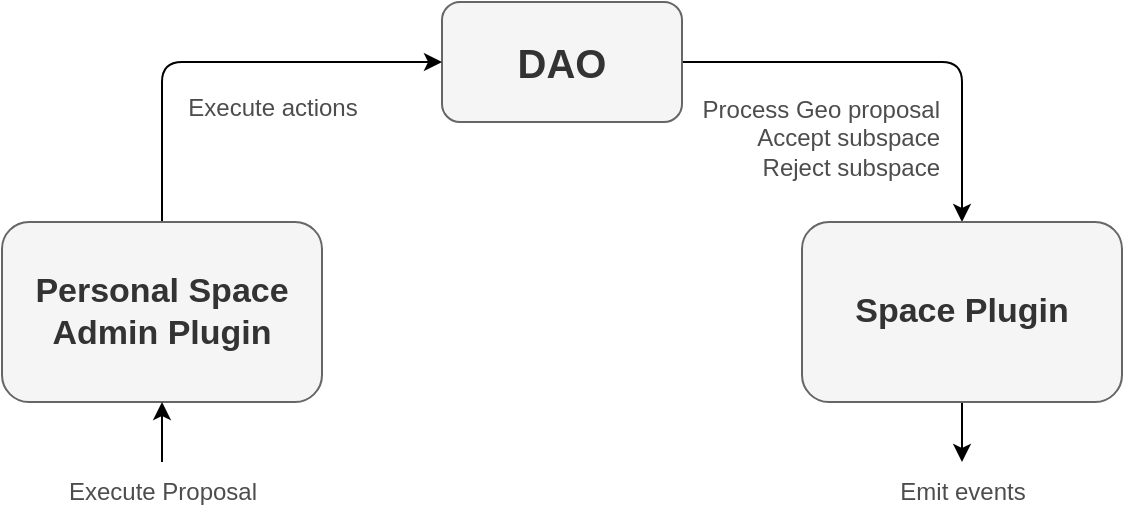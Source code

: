 <mxfile version="22.1.21" type="device" pages="5">
  <diagram name="Personal" id="thjhlSlWM23S0B1YojXH">
    <mxGraphModel dx="1114" dy="999" grid="0" gridSize="10" guides="1" tooltips="1" connect="1" arrows="1" fold="1" page="0" pageScale="1" pageWidth="827" pageHeight="1169" background="#ffffff" math="0" shadow="0">
      <root>
        <mxCell id="0" />
        <mxCell id="1" parent="0" />
        <mxCell id="MHhkbTZeyrps03cqDN9v-5" style="edgeStyle=orthogonalEdgeStyle;rounded=1;orthogonalLoop=1;jettySize=auto;html=1;exitX=1;exitY=0.5;exitDx=0;exitDy=0;entryX=0.5;entryY=0;entryDx=0;entryDy=0;" parent="1" source="MHhkbTZeyrps03cqDN9v-1" target="MHhkbTZeyrps03cqDN9v-3" edge="1">
          <mxGeometry relative="1" as="geometry" />
        </mxCell>
        <mxCell id="MHhkbTZeyrps03cqDN9v-1" value="&lt;font style=&quot;font-size: 20px;&quot;&gt;&lt;b&gt;DAO&lt;/b&gt;&lt;/font&gt;" style="rounded=1;whiteSpace=wrap;html=1;fillColor=#f5f5f5;fontColor=#333333;strokeColor=#666666;" parent="1" vertex="1">
          <mxGeometry x="420" y="110" width="120" height="60" as="geometry" />
        </mxCell>
        <mxCell id="MHhkbTZeyrps03cqDN9v-4" style="edgeStyle=orthogonalEdgeStyle;rounded=1;orthogonalLoop=1;jettySize=auto;html=1;exitX=0.5;exitY=0;exitDx=0;exitDy=0;entryX=0;entryY=0.5;entryDx=0;entryDy=0;" parent="1" source="MHhkbTZeyrps03cqDN9v-2" target="MHhkbTZeyrps03cqDN9v-1" edge="1">
          <mxGeometry relative="1" as="geometry" />
        </mxCell>
        <mxCell id="MHhkbTZeyrps03cqDN9v-2" value="&lt;font size=&quot;1&quot; style=&quot;&quot;&gt;&lt;b style=&quot;font-size: 17px;&quot;&gt;Personal Space&lt;br&gt;Admin Plugin&lt;br&gt;&lt;/b&gt;&lt;/font&gt;" style="rounded=1;whiteSpace=wrap;html=1;fillColor=#f5f5f5;fontColor=#333333;strokeColor=#666666;" parent="1" vertex="1">
          <mxGeometry x="200" y="220" width="160" height="90" as="geometry" />
        </mxCell>
        <mxCell id="MHhkbTZeyrps03cqDN9v-12" style="edgeStyle=orthogonalEdgeStyle;rounded=1;orthogonalLoop=1;jettySize=auto;html=1;exitX=0.5;exitY=1;exitDx=0;exitDy=0;" parent="1" source="MHhkbTZeyrps03cqDN9v-3" target="MHhkbTZeyrps03cqDN9v-11" edge="1">
          <mxGeometry relative="1" as="geometry" />
        </mxCell>
        <mxCell id="MHhkbTZeyrps03cqDN9v-3" value="&lt;font size=&quot;1&quot; style=&quot;&quot;&gt;&lt;b style=&quot;font-size: 17px;&quot;&gt;Space Plugin&lt;br&gt;&lt;/b&gt;&lt;/font&gt;" style="rounded=1;whiteSpace=wrap;html=1;fillColor=#f5f5f5;fontColor=#333333;strokeColor=#666666;" parent="1" vertex="1">
          <mxGeometry x="600" y="220" width="160" height="90" as="geometry" />
        </mxCell>
        <mxCell id="MHhkbTZeyrps03cqDN9v-8" style="edgeStyle=orthogonalEdgeStyle;rounded=1;orthogonalLoop=1;jettySize=auto;html=1;entryX=0.5;entryY=1;entryDx=0;entryDy=0;" parent="1" source="MHhkbTZeyrps03cqDN9v-7" target="MHhkbTZeyrps03cqDN9v-2" edge="1">
          <mxGeometry relative="1" as="geometry" />
        </mxCell>
        <mxCell id="MHhkbTZeyrps03cqDN9v-7" value="Execute Proposal" style="text;html=1;align=center;verticalAlign=middle;resizable=0;points=[];autosize=1;strokeColor=none;fillColor=none;fontColor=#4d4d4d;" parent="1" vertex="1">
          <mxGeometry x="220" y="340" width="120" height="30" as="geometry" />
        </mxCell>
        <mxCell id="MHhkbTZeyrps03cqDN9v-9" value="Execute actions" style="text;html=1;align=center;verticalAlign=middle;resizable=0;points=[];autosize=1;strokeColor=none;fillColor=none;fontColor=#4d4d4d;" parent="1" vertex="1">
          <mxGeometry x="280" y="148" width="110" height="30" as="geometry" />
        </mxCell>
        <mxCell id="MHhkbTZeyrps03cqDN9v-10" value="Process Geo proposal&lt;br&gt;Accept subspace&lt;br&gt;Reject subspace" style="text;html=1;align=right;verticalAlign=middle;resizable=0;points=[];autosize=1;strokeColor=none;fillColor=none;fontColor=#4d4d4d;" parent="1" vertex="1">
          <mxGeometry x="530" y="148" width="140" height="60" as="geometry" />
        </mxCell>
        <mxCell id="MHhkbTZeyrps03cqDN9v-11" value="Emit events" style="text;html=1;align=center;verticalAlign=middle;resizable=0;points=[];autosize=1;strokeColor=none;fillColor=none;fontColor=#4d4d4d;" parent="1" vertex="1">
          <mxGeometry x="635" y="340" width="90" height="30" as="geometry" />
        </mxCell>
      </root>
    </mxGraphModel>
  </diagram>
  <diagram name="Standard 1" id="P21WclOAyHeW8eECvL_4">
    <mxGraphModel dx="1114" dy="999" grid="1" gridSize="10" guides="1" tooltips="1" connect="1" arrows="1" fold="1" page="0" pageScale="1" pageWidth="827" pageHeight="1169" background="#ffffff" math="0" shadow="0">
      <root>
        <mxCell id="fk4yS3i8JoBskWFqwhua-0" />
        <mxCell id="fk4yS3i8JoBskWFqwhua-1" parent="fk4yS3i8JoBskWFqwhua-0" />
        <mxCell id="fk4yS3i8JoBskWFqwhua-2" style="edgeStyle=orthogonalEdgeStyle;rounded=1;orthogonalLoop=1;jettySize=auto;html=1;exitX=1;exitY=0.5;exitDx=0;exitDy=0;entryX=0.5;entryY=0;entryDx=0;entryDy=0;" parent="fk4yS3i8JoBskWFqwhua-1" source="fk4yS3i8JoBskWFqwhua-3" target="fk4yS3i8JoBskWFqwhua-7" edge="1">
          <mxGeometry relative="1" as="geometry" />
        </mxCell>
        <mxCell id="fk4yS3i8JoBskWFqwhua-3" value="&lt;font style=&quot;font-size: 20px;&quot;&gt;&lt;b&gt;DAO&lt;/b&gt;&lt;/font&gt;" style="rounded=1;whiteSpace=wrap;html=1;fillColor=#f5f5f5;fontColor=#333333;strokeColor=#666666;" parent="fk4yS3i8JoBskWFqwhua-1" vertex="1">
          <mxGeometry x="420" y="110" width="120" height="60" as="geometry" />
        </mxCell>
        <mxCell id="fk4yS3i8JoBskWFqwhua-4" style="edgeStyle=orthogonalEdgeStyle;rounded=1;orthogonalLoop=1;jettySize=auto;html=1;exitX=0.5;exitY=0;exitDx=0;exitDy=0;entryX=0;entryY=0.5;entryDx=0;entryDy=0;" parent="fk4yS3i8JoBskWFqwhua-1" source="fk4yS3i8JoBskWFqwhua-5" target="fk4yS3i8JoBskWFqwhua-3" edge="1">
          <mxGeometry relative="1" as="geometry" />
        </mxCell>
        <mxCell id="fk4yS3i8JoBskWFqwhua-5" value="&lt;font size=&quot;1&quot; style=&quot;&quot;&gt;&lt;b style=&quot;font-size: 17px;&quot;&gt;Main Voting&lt;br&gt;Plugin&lt;br&gt;&lt;/b&gt;&lt;/font&gt;" style="rounded=1;whiteSpace=wrap;html=1;fillColor=#f5f5f5;fontColor=#333333;strokeColor=#666666;" parent="fk4yS3i8JoBskWFqwhua-1" vertex="1">
          <mxGeometry x="200" y="220" width="160" height="90" as="geometry" />
        </mxCell>
        <mxCell id="fk4yS3i8JoBskWFqwhua-6" style="edgeStyle=orthogonalEdgeStyle;rounded=1;orthogonalLoop=1;jettySize=auto;html=1;exitX=0.5;exitY=1;exitDx=0;exitDy=0;" parent="fk4yS3i8JoBskWFqwhua-1" source="fk4yS3i8JoBskWFqwhua-7" target="fk4yS3i8JoBskWFqwhua-12" edge="1">
          <mxGeometry relative="1" as="geometry" />
        </mxCell>
        <mxCell id="fk4yS3i8JoBskWFqwhua-7" value="&lt;font size=&quot;1&quot; style=&quot;&quot;&gt;&lt;b style=&quot;font-size: 17px;&quot;&gt;Space Plugin&lt;br&gt;&lt;/b&gt;&lt;/font&gt;" style="rounded=1;whiteSpace=wrap;html=1;fillColor=#f5f5f5;fontColor=#333333;strokeColor=#666666;" parent="fk4yS3i8JoBskWFqwhua-1" vertex="1">
          <mxGeometry x="600" y="220" width="160" height="90" as="geometry" />
        </mxCell>
        <mxCell id="fk4yS3i8JoBskWFqwhua-8" style="edgeStyle=orthogonalEdgeStyle;rounded=1;orthogonalLoop=1;jettySize=auto;html=1;entryX=0.5;entryY=1;entryDx=0;entryDy=0;" parent="fk4yS3i8JoBskWFqwhua-1" source="fk4yS3i8JoBskWFqwhua-9" target="fk4yS3i8JoBskWFqwhua-5" edge="1">
          <mxGeometry relative="1" as="geometry" />
        </mxCell>
        <mxCell id="fk4yS3i8JoBskWFqwhua-9" value="Create Proposal&lt;br&gt;Vote&lt;br&gt;Execute" style="text;html=1;align=center;verticalAlign=middle;resizable=0;points=[];autosize=1;strokeColor=none;fillColor=none;fontColor=#4d4d4d;" parent="fk4yS3i8JoBskWFqwhua-1" vertex="1">
          <mxGeometry x="225" y="330" width="110" height="60" as="geometry" />
        </mxCell>
        <mxCell id="fk4yS3i8JoBskWFqwhua-10" value="Execute actions" style="text;html=1;align=center;verticalAlign=middle;resizable=0;points=[];autosize=1;strokeColor=none;fillColor=none;fontColor=#4d4d4d;" parent="fk4yS3i8JoBskWFqwhua-1" vertex="1">
          <mxGeometry x="280" y="148" width="110" height="30" as="geometry" />
        </mxCell>
        <mxCell id="fk4yS3i8JoBskWFqwhua-11" value="Process Geo proposal&lt;br&gt;Accept subspace&lt;br&gt;Reject subspace" style="text;html=1;align=right;verticalAlign=middle;resizable=0;points=[];autosize=1;strokeColor=none;fillColor=none;fontColor=#4d4d4d;" parent="fk4yS3i8JoBskWFqwhua-1" vertex="1">
          <mxGeometry x="530" y="148" width="140" height="60" as="geometry" />
        </mxCell>
        <mxCell id="fk4yS3i8JoBskWFqwhua-12" value="Emit events" style="text;html=1;align=center;verticalAlign=middle;resizable=0;points=[];autosize=1;strokeColor=none;fillColor=none;fontColor=#4d4d4d;" parent="fk4yS3i8JoBskWFqwhua-1" vertex="1">
          <mxGeometry x="635" y="340" width="90" height="30" as="geometry" />
        </mxCell>
      </root>
    </mxGraphModel>
  </diagram>
  <diagram name="Standard 2" id="2KavUEOFCE8v603sgOtr">
    <mxGraphModel dx="1114" dy="999" grid="1" gridSize="10" guides="1" tooltips="1" connect="1" arrows="1" fold="1" page="0" pageScale="1" pageWidth="827" pageHeight="1169" background="#ffffff" math="0" shadow="0">
      <root>
        <mxCell id="oz1SJ37BpjEo74_3cBsG-0" />
        <mxCell id="oz1SJ37BpjEo74_3cBsG-1" parent="oz1SJ37BpjEo74_3cBsG-0" />
        <mxCell id="oz1SJ37BpjEo74_3cBsG-2" style="edgeStyle=orthogonalEdgeStyle;rounded=1;orthogonalLoop=1;jettySize=auto;html=1;exitX=1;exitY=0.5;exitDx=0;exitDy=0;entryX=1;entryY=0.5;entryDx=0;entryDy=0;" parent="oz1SJ37BpjEo74_3cBsG-1" source="oz1SJ37BpjEo74_3cBsG-3" target="oz1SJ37BpjEo74_3cBsG-5" edge="1">
          <mxGeometry relative="1" as="geometry">
            <mxPoint x="680" y="220" as="targetPoint" />
          </mxGeometry>
        </mxCell>
        <mxCell id="oz1SJ37BpjEo74_3cBsG-3" value="&lt;font style=&quot;font-size: 20px;&quot;&gt;&lt;b&gt;DAO&lt;/b&gt;&lt;/font&gt;" style="rounded=1;whiteSpace=wrap;html=1;fillColor=#f5f5f5;fontColor=#333333;strokeColor=#666666;" parent="oz1SJ37BpjEo74_3cBsG-1" vertex="1">
          <mxGeometry x="420" y="110" width="120" height="60" as="geometry" />
        </mxCell>
        <mxCell id="oz1SJ37BpjEo74_3cBsG-4" style="edgeStyle=orthogonalEdgeStyle;rounded=1;orthogonalLoop=1;jettySize=auto;html=1;exitX=0.5;exitY=0;exitDx=0;exitDy=0;entryX=0;entryY=0.5;entryDx=0;entryDy=0;" parent="oz1SJ37BpjEo74_3cBsG-1" source="oz1SJ37BpjEo74_3cBsG-5" target="oz1SJ37BpjEo74_3cBsG-3" edge="1">
          <mxGeometry relative="1" as="geometry" />
        </mxCell>
        <mxCell id="oz1SJ37BpjEo74_3cBsG-5" value="&lt;font size=&quot;1&quot; style=&quot;&quot;&gt;&lt;b style=&quot;font-size: 17px;&quot;&gt;Main Voting&lt;br&gt;Plugin&lt;br&gt;&lt;/b&gt;&lt;/font&gt;" style="rounded=1;whiteSpace=wrap;html=1;fillColor=#f5f5f5;fontColor=#333333;strokeColor=#666666;" parent="oz1SJ37BpjEo74_3cBsG-1" vertex="1">
          <mxGeometry x="200" y="220" width="160" height="90" as="geometry" />
        </mxCell>
        <mxCell id="oz1SJ37BpjEo74_3cBsG-8" style="edgeStyle=orthogonalEdgeStyle;rounded=1;orthogonalLoop=1;jettySize=auto;html=1;entryX=0.5;entryY=1;entryDx=0;entryDy=0;" parent="oz1SJ37BpjEo74_3cBsG-1" source="oz1SJ37BpjEo74_3cBsG-9" target="oz1SJ37BpjEo74_3cBsG-5" edge="1">
          <mxGeometry relative="1" as="geometry" />
        </mxCell>
        <mxCell id="oz1SJ37BpjEo74_3cBsG-9" value="Create Proposal&lt;br&gt;Vote&lt;br&gt;Execute" style="text;html=1;align=center;verticalAlign=middle;resizable=0;points=[];autosize=1;strokeColor=none;fillColor=none;fontColor=#4d4d4d;" parent="oz1SJ37BpjEo74_3cBsG-1" vertex="1">
          <mxGeometry x="225" y="330" width="110" height="60" as="geometry" />
        </mxCell>
        <mxCell id="oz1SJ37BpjEo74_3cBsG-10" value="Execute actions" style="text;html=1;align=center;verticalAlign=middle;resizable=0;points=[];autosize=1;strokeColor=none;fillColor=none;fontColor=#4d4d4d;" parent="oz1SJ37BpjEo74_3cBsG-1" vertex="1">
          <mxGeometry x="280" y="148" width="110" height="30" as="geometry" />
        </mxCell>
        <mxCell id="oz1SJ37BpjEo74_3cBsG-11" value="Update voting settings&lt;br&gt;Add addresses&lt;br&gt;Remove addresses" style="text;html=1;align=right;verticalAlign=middle;resizable=0;points=[];autosize=1;strokeColor=none;fillColor=none;fontColor=#4d4d4d;" parent="oz1SJ37BpjEo74_3cBsG-1" vertex="1">
          <mxGeometry x="408" y="204" width="140" height="60" as="geometry" />
        </mxCell>
      </root>
    </mxGraphModel>
  </diagram>
  <diagram name="Standard 3" id="lQ_mpQRcnGBU1RxNKVpr">
    <mxGraphModel dx="1114" dy="999" grid="1" gridSize="10" guides="1" tooltips="1" connect="1" arrows="1" fold="1" page="0" pageScale="1" pageWidth="827" pageHeight="1169" background="#ffffff" math="0" shadow="0">
      <root>
        <mxCell id="YLZ5xhDpQ7pldwhZ7Gaj-0" />
        <mxCell id="YLZ5xhDpQ7pldwhZ7Gaj-1" parent="YLZ5xhDpQ7pldwhZ7Gaj-0" />
        <mxCell id="YLZ5xhDpQ7pldwhZ7Gaj-3" value="&lt;font style=&quot;font-size: 20px;&quot;&gt;&lt;b&gt;DAO&lt;/b&gt;&lt;/font&gt;" style="rounded=1;whiteSpace=wrap;html=1;fillColor=#f5f5f5;fontColor=#333333;strokeColor=#666666;" parent="YLZ5xhDpQ7pldwhZ7Gaj-1" vertex="1">
          <mxGeometry x="420" y="110" width="120" height="60" as="geometry" />
        </mxCell>
        <mxCell id="YLZ5xhDpQ7pldwhZ7Gaj-4" style="edgeStyle=orthogonalEdgeStyle;rounded=1;orthogonalLoop=1;jettySize=auto;html=1;exitX=0.5;exitY=0;exitDx=0;exitDy=0;entryX=0;entryY=0.5;entryDx=0;entryDy=0;" parent="YLZ5xhDpQ7pldwhZ7Gaj-1" source="YLZ5xhDpQ7pldwhZ7Gaj-5" target="YLZ5xhDpQ7pldwhZ7Gaj-3" edge="1">
          <mxGeometry relative="1" as="geometry" />
        </mxCell>
        <mxCell id="eN2QFOQ7j5IP7RqDKuwH-0" style="edgeStyle=orthogonalEdgeStyle;rounded=0;orthogonalLoop=1;jettySize=auto;html=1;exitX=1;exitY=0.5;exitDx=0;exitDy=0;entryX=0;entryY=0.5;entryDx=0;entryDy=0;" edge="1" parent="YLZ5xhDpQ7pldwhZ7Gaj-1" source="YLZ5xhDpQ7pldwhZ7Gaj-5" target="YLZ5xhDpQ7pldwhZ7Gaj-7">
          <mxGeometry relative="1" as="geometry" />
        </mxCell>
        <mxCell id="YLZ5xhDpQ7pldwhZ7Gaj-5" value="&lt;font size=&quot;1&quot; style=&quot;&quot;&gt;&lt;b style=&quot;font-size: 17px;&quot;&gt;Member Access Plugin&lt;br&gt;&lt;/b&gt;&lt;/font&gt;" style="rounded=1;whiteSpace=wrap;html=1;fillColor=#f5f5f5;fontColor=#333333;strokeColor=#666666;" parent="YLZ5xhDpQ7pldwhZ7Gaj-1" vertex="1">
          <mxGeometry x="200" y="220" width="160" height="90" as="geometry" />
        </mxCell>
        <mxCell id="YLZ5xhDpQ7pldwhZ7Gaj-7" value="&lt;font size=&quot;1&quot; style=&quot;&quot;&gt;&lt;b style=&quot;font-size: 17px;&quot;&gt;Main Voting &lt;br&gt;Plugin&lt;br&gt;&lt;/b&gt;&lt;/font&gt;" style="rounded=1;whiteSpace=wrap;html=1;fillColor=#f5f5f5;fontColor=#333333;strokeColor=#666666;" parent="YLZ5xhDpQ7pldwhZ7Gaj-1" vertex="1">
          <mxGeometry x="600" y="220" width="160" height="90" as="geometry" />
        </mxCell>
        <mxCell id="YLZ5xhDpQ7pldwhZ7Gaj-8" style="edgeStyle=orthogonalEdgeStyle;rounded=1;orthogonalLoop=1;jettySize=auto;html=1;entryX=0.5;entryY=1;entryDx=0;entryDy=0;" parent="YLZ5xhDpQ7pldwhZ7Gaj-1" source="YLZ5xhDpQ7pldwhZ7Gaj-9" target="YLZ5xhDpQ7pldwhZ7Gaj-5" edge="1">
          <mxGeometry relative="1" as="geometry" />
        </mxCell>
        <mxCell id="YLZ5xhDpQ7pldwhZ7Gaj-9" value="Propose add/remove member&lt;br&gt;Propose add/remove editor&lt;br&gt;Approve&lt;br&gt;Reject" style="text;html=1;align=center;verticalAlign=middle;resizable=0;points=[];autosize=1;strokeColor=none;fillColor=none;fontColor=#4d4d4d;" parent="YLZ5xhDpQ7pldwhZ7Gaj-1" vertex="1">
          <mxGeometry x="190" y="330" width="180" height="70" as="geometry" />
        </mxCell>
        <mxCell id="YLZ5xhDpQ7pldwhZ7Gaj-10" value="Execute actions&lt;br&gt;(condition)" style="text;html=1;align=center;verticalAlign=middle;resizable=0;points=[];autosize=1;strokeColor=none;fillColor=none;fontColor=#4d4d4d;" parent="YLZ5xhDpQ7pldwhZ7Gaj-1" vertex="1">
          <mxGeometry x="280" y="143" width="110" height="40" as="geometry" />
        </mxCell>
        <mxCell id="eN2QFOQ7j5IP7RqDKuwH-2" value="Is editor?&lt;br&gt;Editor count?" style="text;html=1;align=left;verticalAlign=middle;resizable=0;points=[];autosize=1;strokeColor=none;fillColor=none;fontColor=#4d4d4d;" vertex="1" parent="YLZ5xhDpQ7pldwhZ7Gaj-1">
          <mxGeometry x="380" y="220" width="90" height="40" as="geometry" />
        </mxCell>
        <mxCell id="_tGiztMdJlxGEjcx_7y3-1" value="Grant / Revoke" style="text;html=1;align=left;verticalAlign=middle;resizable=0;points=[];autosize=1;strokeColor=none;fillColor=none;fontColor=#4d4d4d;" vertex="1" parent="YLZ5xhDpQ7pldwhZ7Gaj-1">
          <mxGeometry x="570" y="160" width="100" height="30" as="geometry" />
        </mxCell>
        <mxCell id="_tGiztMdJlxGEjcx_7y3-2" style="edgeStyle=orthogonalEdgeStyle;rounded=1;orthogonalLoop=1;jettySize=auto;html=1;exitX=1;exitY=0.75;exitDx=0;exitDy=0;entryX=0.5;entryY=1;entryDx=0;entryDy=0;curved=0;" edge="1" parent="YLZ5xhDpQ7pldwhZ7Gaj-1" source="YLZ5xhDpQ7pldwhZ7Gaj-3" target="YLZ5xhDpQ7pldwhZ7Gaj-3">
          <mxGeometry relative="1" as="geometry" />
        </mxCell>
      </root>
    </mxGraphModel>
  </diagram>
  <diagram name="Upgrader" id="DUwuK4fyEMXfTOGBHHW1">
    <mxGraphModel dx="1114" dy="999" grid="1" gridSize="10" guides="1" tooltips="1" connect="1" arrows="1" fold="1" page="0" pageScale="1" pageWidth="827" pageHeight="1169" background="#ffffff" math="0" shadow="0">
      <root>
        <mxCell id="DzcD6O-H6nHGvr5_7i23-0" />
        <mxCell id="DzcD6O-H6nHGvr5_7i23-1" parent="DzcD6O-H6nHGvr5_7i23-0" />
        <mxCell id="DzcD6O-H6nHGvr5_7i23-2" style="edgeStyle=orthogonalEdgeStyle;rounded=1;orthogonalLoop=1;jettySize=auto;html=1;exitX=1;exitY=0.5;exitDx=0;exitDy=0;entryX=0.5;entryY=0;entryDx=0;entryDy=0;" parent="DzcD6O-H6nHGvr5_7i23-1" source="DzcD6O-H6nHGvr5_7i23-3" target="DzcD6O-H6nHGvr5_7i23-6" edge="1">
          <mxGeometry relative="1" as="geometry" />
        </mxCell>
        <mxCell id="DzcD6O-H6nHGvr5_7i23-3" value="&lt;font style=&quot;font-size: 20px;&quot;&gt;&lt;b&gt;DAO&lt;/b&gt;&lt;/font&gt;" style="rounded=1;whiteSpace=wrap;html=1;fillColor=#f5f5f5;fontColor=#333333;strokeColor=#666666;" parent="DzcD6O-H6nHGvr5_7i23-1" vertex="1">
          <mxGeometry x="420" y="110" width="120" height="60" as="geometry" />
        </mxCell>
        <mxCell id="DzcD6O-H6nHGvr5_7i23-4" style="edgeStyle=orthogonalEdgeStyle;rounded=1;orthogonalLoop=1;jettySize=auto;html=1;exitX=0.5;exitY=0;exitDx=0;exitDy=0;entryX=0;entryY=0.5;entryDx=0;entryDy=0;" parent="DzcD6O-H6nHGvr5_7i23-1" source="DzcD6O-H6nHGvr5_7i23-5" target="DzcD6O-H6nHGvr5_7i23-3" edge="1">
          <mxGeometry relative="1" as="geometry" />
        </mxCell>
        <mxCell id="DzcD6O-H6nHGvr5_7i23-5" value="&lt;font size=&quot;1&quot; style=&quot;&quot;&gt;&lt;b style=&quot;font-size: 17px;&quot;&gt;Plugin upgrader&lt;br&gt;address&lt;br&gt;&lt;/b&gt;&lt;/font&gt;" style="rounded=1;whiteSpace=wrap;html=1;fillColor=#f5f5f5;fontColor=#333333;strokeColor=#666666;" parent="DzcD6O-H6nHGvr5_7i23-1" vertex="1">
          <mxGeometry x="200" y="220" width="160" height="90" as="geometry" />
        </mxCell>
        <mxCell id="5NRVQVK_-3GZGDP98T0N-3" style="edgeStyle=orthogonalEdgeStyle;rounded=0;orthogonalLoop=1;jettySize=auto;html=1;exitX=0.5;exitY=1;exitDx=0;exitDy=0;dashed=1;" parent="DzcD6O-H6nHGvr5_7i23-1" source="DzcD6O-H6nHGvr5_7i23-6" target="5NRVQVK_-3GZGDP98T0N-2" edge="1">
          <mxGeometry relative="1" as="geometry" />
        </mxCell>
        <mxCell id="DzcD6O-H6nHGvr5_7i23-6" value="&lt;font size=&quot;1&quot; style=&quot;&quot;&gt;&lt;b style=&quot;font-size: 17px;&quot;&gt;Plugin Setup&lt;br&gt;Processor&lt;br&gt;&lt;/b&gt;&lt;/font&gt;" style="rounded=1;whiteSpace=wrap;html=1;fillColor=#f5f5f5;fontColor=#333333;strokeColor=#666666;" parent="DzcD6O-H6nHGvr5_7i23-1" vertex="1">
          <mxGeometry x="600" y="220" width="160" height="90" as="geometry" />
        </mxCell>
        <mxCell id="DzcD6O-H6nHGvr5_7i23-7" style="edgeStyle=orthogonalEdgeStyle;rounded=1;orthogonalLoop=1;jettySize=auto;html=1;entryX=0.5;entryY=1;entryDx=0;entryDy=0;" parent="DzcD6O-H6nHGvr5_7i23-1" source="DzcD6O-H6nHGvr5_7i23-8" target="DzcD6O-H6nHGvr5_7i23-5" edge="1">
          <mxGeometry relative="1" as="geometry" />
        </mxCell>
        <mxCell id="DzcD6O-H6nHGvr5_7i23-8" value="Grant permission to PSP&lt;br&gt;Call applyUpdate()&lt;br&gt;Revoke permission to PSP" style="text;html=1;align=center;verticalAlign=middle;resizable=0;points=[];autosize=1;strokeColor=none;fillColor=none;fontColor=#4d4d4d;" parent="DzcD6O-H6nHGvr5_7i23-1" vertex="1">
          <mxGeometry x="195" y="335" width="170" height="60" as="geometry" />
        </mxCell>
        <mxCell id="DzcD6O-H6nHGvr5_7i23-9" value="Execute actions&lt;br&gt;(condition)" style="text;html=1;align=center;verticalAlign=middle;resizable=0;points=[];autosize=1;strokeColor=none;fillColor=none;fontColor=#4d4d4d;" parent="DzcD6O-H6nHGvr5_7i23-1" vertex="1">
          <mxGeometry x="280" y="143" width="110" height="40" as="geometry" />
        </mxCell>
        <mxCell id="DzcD6O-H6nHGvr5_7i23-10" value="2) Apply update" style="text;html=1;align=right;verticalAlign=middle;resizable=0;points=[];autosize=1;strokeColor=none;fillColor=none;fontColor=#4d4d4d;" parent="DzcD6O-H6nHGvr5_7i23-1" vertex="1">
          <mxGeometry x="560" y="163" width="110" height="30" as="geometry" />
        </mxCell>
        <mxCell id="5NRVQVK_-3GZGDP98T0N-0" style="edgeStyle=orthogonalEdgeStyle;rounded=1;orthogonalLoop=1;jettySize=auto;html=1;exitX=1;exitY=0.75;exitDx=0;exitDy=0;entryX=0.5;entryY=1;entryDx=0;entryDy=0;curved=0;" parent="DzcD6O-H6nHGvr5_7i23-1" source="DzcD6O-H6nHGvr5_7i23-3" target="DzcD6O-H6nHGvr5_7i23-3" edge="1">
          <mxGeometry relative="1" as="geometry" />
        </mxCell>
        <mxCell id="5NRVQVK_-3GZGDP98T0N-1" value="1) Grant&lt;br&gt;&lt;div style=&quot;&quot;&gt;&lt;span style=&quot;background-color: initial;&quot;&gt;3) Revoke&lt;/span&gt;&lt;/div&gt;" style="text;html=1;align=left;verticalAlign=middle;resizable=0;points=[];autosize=1;strokeColor=none;fillColor=none;fontColor=#4d4d4d;" parent="DzcD6O-H6nHGvr5_7i23-1" vertex="1">
          <mxGeometry x="490" y="193" width="80" height="40" as="geometry" />
        </mxCell>
        <mxCell id="5NRVQVK_-3GZGDP98T0N-2" value="Upgrade plugins" style="text;html=1;align=center;verticalAlign=middle;resizable=0;points=[];autosize=1;strokeColor=none;fillColor=none;fontColor=#4d4d4d;" parent="DzcD6O-H6nHGvr5_7i23-1" vertex="1">
          <mxGeometry x="625" y="350" width="110" height="30" as="geometry" />
        </mxCell>
      </root>
    </mxGraphModel>
  </diagram>
</mxfile>
